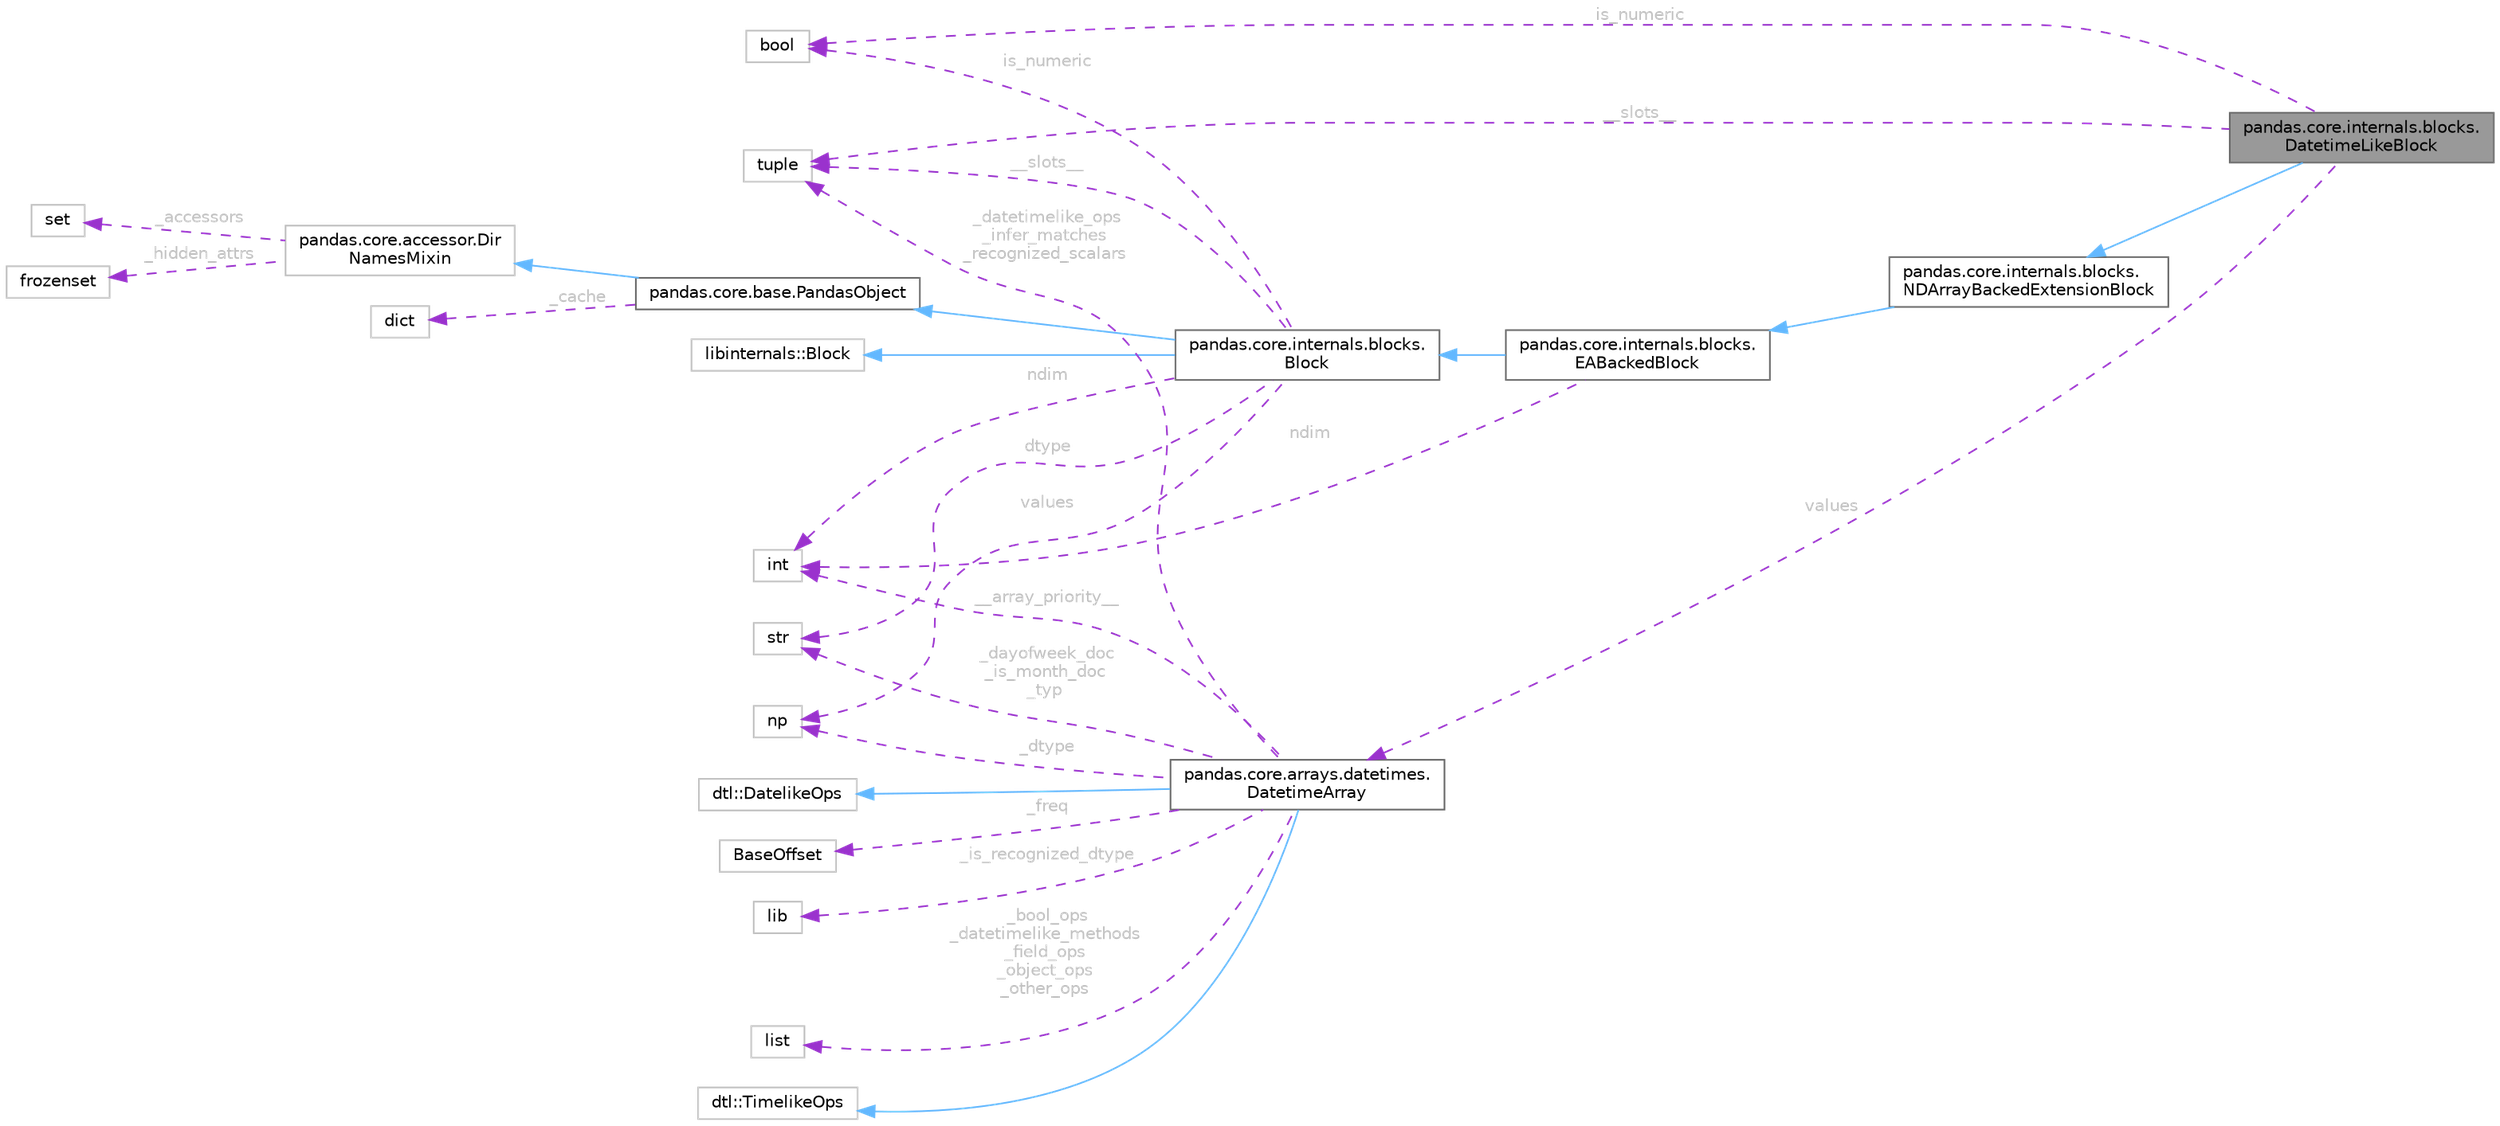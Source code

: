 digraph "pandas.core.internals.blocks.DatetimeLikeBlock"
{
 // LATEX_PDF_SIZE
  bgcolor="transparent";
  edge [fontname=Helvetica,fontsize=10,labelfontname=Helvetica,labelfontsize=10];
  node [fontname=Helvetica,fontsize=10,shape=box,height=0.2,width=0.4];
  rankdir="LR";
  Node1 [id="Node000001",label="pandas.core.internals.blocks.\lDatetimeLikeBlock",height=0.2,width=0.4,color="gray40", fillcolor="grey60", style="filled", fontcolor="black",tooltip=" "];
  Node2 -> Node1 [id="edge28_Node000001_Node000002",dir="back",color="steelblue1",style="solid",tooltip=" "];
  Node2 [id="Node000002",label="pandas.core.internals.blocks.\lNDArrayBackedExtensionBlock",height=0.2,width=0.4,color="gray40", fillcolor="white", style="filled",URL="$d2/dcf/classpandas_1_1core_1_1internals_1_1blocks_1_1NDArrayBackedExtensionBlock.html",tooltip=" "];
  Node3 -> Node2 [id="edge29_Node000002_Node000003",dir="back",color="steelblue1",style="solid",tooltip=" "];
  Node3 [id="Node000003",label="pandas.core.internals.blocks.\lEABackedBlock",height=0.2,width=0.4,color="gray40", fillcolor="white", style="filled",URL="$de/dac/classpandas_1_1core_1_1internals_1_1blocks_1_1EABackedBlock.html",tooltip=" "];
  Node4 -> Node3 [id="edge30_Node000003_Node000004",dir="back",color="steelblue1",style="solid",tooltip=" "];
  Node4 [id="Node000004",label="pandas.core.internals.blocks.\lBlock",height=0.2,width=0.4,color="gray40", fillcolor="white", style="filled",URL="$df/d65/classpandas_1_1core_1_1internals_1_1blocks_1_1Block.html",tooltip=" "];
  Node5 -> Node4 [id="edge31_Node000004_Node000005",dir="back",color="steelblue1",style="solid",tooltip=" "];
  Node5 [id="Node000005",label="pandas.core.base.PandasObject",height=0.2,width=0.4,color="gray40", fillcolor="white", style="filled",URL="$d9/d19/classpandas_1_1core_1_1base_1_1PandasObject.html",tooltip=" "];
  Node6 -> Node5 [id="edge32_Node000005_Node000006",dir="back",color="steelblue1",style="solid",tooltip=" "];
  Node6 [id="Node000006",label="pandas.core.accessor.Dir\lNamesMixin",height=0.2,width=0.4,color="grey75", fillcolor="white", style="filled",URL="$df/dd9/classpandas_1_1core_1_1accessor_1_1DirNamesMixin.html",tooltip=" "];
  Node7 -> Node6 [id="edge33_Node000006_Node000007",dir="back",color="darkorchid3",style="dashed",tooltip=" ",label=" _accessors",fontcolor="grey" ];
  Node7 [id="Node000007",label="set",height=0.2,width=0.4,color="grey75", fillcolor="white", style="filled",tooltip=" "];
  Node8 -> Node6 [id="edge34_Node000006_Node000008",dir="back",color="darkorchid3",style="dashed",tooltip=" ",label=" _hidden_attrs",fontcolor="grey" ];
  Node8 [id="Node000008",label="frozenset",height=0.2,width=0.4,color="grey75", fillcolor="white", style="filled",tooltip=" "];
  Node9 -> Node5 [id="edge35_Node000005_Node000009",dir="back",color="darkorchid3",style="dashed",tooltip=" ",label=" _cache",fontcolor="grey" ];
  Node9 [id="Node000009",label="dict",height=0.2,width=0.4,color="grey75", fillcolor="white", style="filled",tooltip=" "];
  Node10 -> Node4 [id="edge36_Node000004_Node000010",dir="back",color="steelblue1",style="solid",tooltip=" "];
  Node10 [id="Node000010",label="libinternals::Block",height=0.2,width=0.4,color="grey75", fillcolor="white", style="filled",tooltip=" "];
  Node11 -> Node4 [id="edge37_Node000004_Node000011",dir="back",color="darkorchid3",style="dashed",tooltip=" ",label=" values",fontcolor="grey" ];
  Node11 [id="Node000011",label="np",height=0.2,width=0.4,color="grey75", fillcolor="white", style="filled",tooltip=" "];
  Node12 -> Node4 [id="edge38_Node000004_Node000012",dir="back",color="darkorchid3",style="dashed",tooltip=" ",label=" __slots__",fontcolor="grey" ];
  Node12 [id="Node000012",label="tuple",height=0.2,width=0.4,color="grey75", fillcolor="white", style="filled",tooltip=" "];
  Node13 -> Node4 [id="edge39_Node000004_Node000013",dir="back",color="darkorchid3",style="dashed",tooltip=" ",label=" is_numeric",fontcolor="grey" ];
  Node13 [id="Node000013",label="bool",height=0.2,width=0.4,color="grey75", fillcolor="white", style="filled",tooltip=" "];
  Node14 -> Node4 [id="edge40_Node000004_Node000014",dir="back",color="darkorchid3",style="dashed",tooltip=" ",label=" dtype",fontcolor="grey" ];
  Node14 [id="Node000014",label="str",height=0.2,width=0.4,color="grey75", fillcolor="white", style="filled",tooltip=" "];
  Node15 -> Node4 [id="edge41_Node000004_Node000015",dir="back",color="darkorchid3",style="dashed",tooltip=" ",label=" ndim",fontcolor="grey" ];
  Node15 [id="Node000015",label="int",height=0.2,width=0.4,color="grey75", fillcolor="white", style="filled",tooltip=" "];
  Node15 -> Node3 [id="edge42_Node000003_Node000015",dir="back",color="darkorchid3",style="dashed",tooltip=" ",label=" ndim",fontcolor="grey" ];
  Node12 -> Node1 [id="edge43_Node000001_Node000012",dir="back",color="darkorchid3",style="dashed",tooltip=" ",label=" __slots__",fontcolor="grey" ];
  Node13 -> Node1 [id="edge44_Node000001_Node000013",dir="back",color="darkorchid3",style="dashed",tooltip=" ",label=" is_numeric",fontcolor="grey" ];
  Node16 -> Node1 [id="edge45_Node000001_Node000016",dir="back",color="darkorchid3",style="dashed",tooltip=" ",label=" values",fontcolor="grey" ];
  Node16 [id="Node000016",label="pandas.core.arrays.datetimes.\lDatetimeArray",height=0.2,width=0.4,color="gray40", fillcolor="white", style="filled",URL="$d7/d58/classpandas_1_1core_1_1arrays_1_1datetimes_1_1DatetimeArray.html",tooltip=" "];
  Node17 -> Node16 [id="edge46_Node000016_Node000017",dir="back",color="steelblue1",style="solid",tooltip=" "];
  Node17 [id="Node000017",label="dtl::TimelikeOps",height=0.2,width=0.4,color="grey75", fillcolor="white", style="filled",tooltip=" "];
  Node18 -> Node16 [id="edge47_Node000016_Node000018",dir="back",color="steelblue1",style="solid",tooltip=" "];
  Node18 [id="Node000018",label="dtl::DatelikeOps",height=0.2,width=0.4,color="grey75", fillcolor="white", style="filled",tooltip=" "];
  Node14 -> Node16 [id="edge48_Node000016_Node000014",dir="back",color="darkorchid3",style="dashed",tooltip=" ",label=" _dayofweek_doc\n_is_month_doc\n_typ",fontcolor="grey" ];
  Node12 -> Node16 [id="edge49_Node000016_Node000012",dir="back",color="darkorchid3",style="dashed",tooltip=" ",label=" _datetimelike_ops\n_infer_matches\n_recognized_scalars",fontcolor="grey" ];
  Node19 -> Node16 [id="edge50_Node000016_Node000019",dir="back",color="darkorchid3",style="dashed",tooltip=" ",label=" _is_recognized_dtype",fontcolor="grey" ];
  Node19 [id="Node000019",label="lib",height=0.2,width=0.4,color="grey75", fillcolor="white", style="filled",tooltip=" "];
  Node20 -> Node16 [id="edge51_Node000016_Node000020",dir="back",color="darkorchid3",style="dashed",tooltip=" ",label=" _bool_ops\n_datetimelike_methods\n_field_ops\n_object_ops\n_other_ops",fontcolor="grey" ];
  Node20 [id="Node000020",label="list",height=0.2,width=0.4,color="grey75", fillcolor="white", style="filled",tooltip=" "];
  Node15 -> Node16 [id="edge52_Node000016_Node000015",dir="back",color="darkorchid3",style="dashed",tooltip=" ",label=" __array_priority__",fontcolor="grey" ];
  Node11 -> Node16 [id="edge53_Node000016_Node000011",dir="back",color="darkorchid3",style="dashed",tooltip=" ",label=" _dtype",fontcolor="grey" ];
  Node21 -> Node16 [id="edge54_Node000016_Node000021",dir="back",color="darkorchid3",style="dashed",tooltip=" ",label=" _freq",fontcolor="grey" ];
  Node21 [id="Node000021",label="BaseOffset",height=0.2,width=0.4,color="grey75", fillcolor="white", style="filled",tooltip=" "];
}
